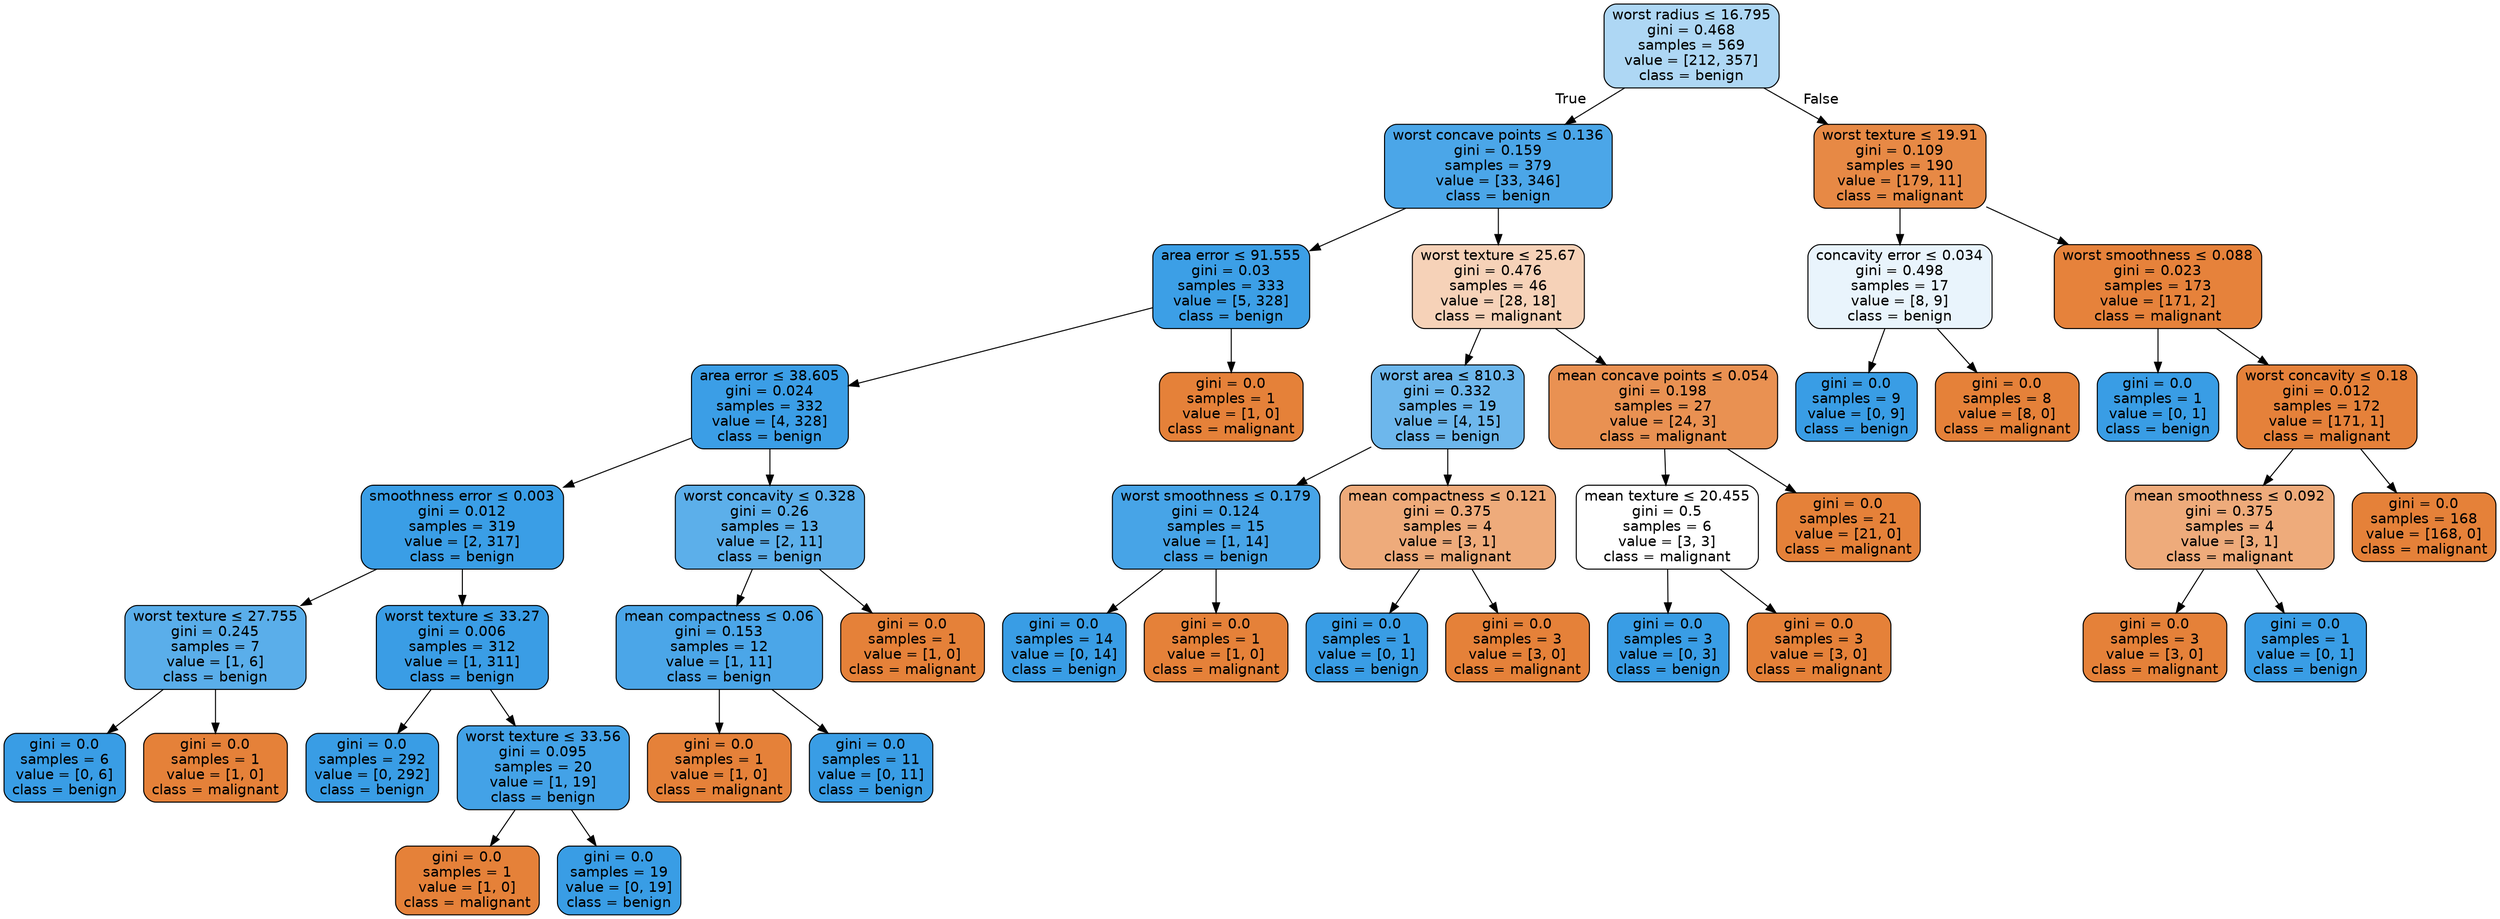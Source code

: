 digraph Tree {
node [shape=box, style="filled, rounded", color="black", fontname=helvetica] ;
edge [fontname=helvetica] ;
0 [label=<worst radius &le; 16.795<br/>gini = 0.468<br/>samples = 569<br/>value = [212, 357]<br/>class = benign>, fillcolor="#399de568"] ;
1 [label=<worst concave points &le; 0.136<br/>gini = 0.159<br/>samples = 379<br/>value = [33, 346]<br/>class = benign>, fillcolor="#399de5e7"] ;
0 -> 1 [labeldistance=2.5, labelangle=45, headlabel="True"] ;
2 [label=<area error &le; 91.555<br/>gini = 0.03<br/>samples = 333<br/>value = [5, 328]<br/>class = benign>, fillcolor="#399de5fb"] ;
1 -> 2 ;
3 [label=<area error &le; 38.605<br/>gini = 0.024<br/>samples = 332<br/>value = [4, 328]<br/>class = benign>, fillcolor="#399de5fc"] ;
2 -> 3 ;
4 [label=<smoothness error &le; 0.003<br/>gini = 0.012<br/>samples = 319<br/>value = [2, 317]<br/>class = benign>, fillcolor="#399de5fd"] ;
3 -> 4 ;
5 [label=<worst texture &le; 27.755<br/>gini = 0.245<br/>samples = 7<br/>value = [1, 6]<br/>class = benign>, fillcolor="#399de5d4"] ;
4 -> 5 ;
6 [label=<gini = 0.0<br/>samples = 6<br/>value = [0, 6]<br/>class = benign>, fillcolor="#399de5ff"] ;
5 -> 6 ;
7 [label=<gini = 0.0<br/>samples = 1<br/>value = [1, 0]<br/>class = malignant>, fillcolor="#e58139ff"] ;
5 -> 7 ;
8 [label=<worst texture &le; 33.27<br/>gini = 0.006<br/>samples = 312<br/>value = [1, 311]<br/>class = benign>, fillcolor="#399de5fe"] ;
4 -> 8 ;
9 [label=<gini = 0.0<br/>samples = 292<br/>value = [0, 292]<br/>class = benign>, fillcolor="#399de5ff"] ;
8 -> 9 ;
10 [label=<worst texture &le; 33.56<br/>gini = 0.095<br/>samples = 20<br/>value = [1, 19]<br/>class = benign>, fillcolor="#399de5f2"] ;
8 -> 10 ;
11 [label=<gini = 0.0<br/>samples = 1<br/>value = [1, 0]<br/>class = malignant>, fillcolor="#e58139ff"] ;
10 -> 11 ;
12 [label=<gini = 0.0<br/>samples = 19<br/>value = [0, 19]<br/>class = benign>, fillcolor="#399de5ff"] ;
10 -> 12 ;
13 [label=<worst concavity &le; 0.328<br/>gini = 0.26<br/>samples = 13<br/>value = [2, 11]<br/>class = benign>, fillcolor="#399de5d1"] ;
3 -> 13 ;
14 [label=<mean compactness &le; 0.06<br/>gini = 0.153<br/>samples = 12<br/>value = [1, 11]<br/>class = benign>, fillcolor="#399de5e8"] ;
13 -> 14 ;
15 [label=<gini = 0.0<br/>samples = 1<br/>value = [1, 0]<br/>class = malignant>, fillcolor="#e58139ff"] ;
14 -> 15 ;
16 [label=<gini = 0.0<br/>samples = 11<br/>value = [0, 11]<br/>class = benign>, fillcolor="#399de5ff"] ;
14 -> 16 ;
17 [label=<gini = 0.0<br/>samples = 1<br/>value = [1, 0]<br/>class = malignant>, fillcolor="#e58139ff"] ;
13 -> 17 ;
18 [label=<gini = 0.0<br/>samples = 1<br/>value = [1, 0]<br/>class = malignant>, fillcolor="#e58139ff"] ;
2 -> 18 ;
19 [label=<worst texture &le; 25.67<br/>gini = 0.476<br/>samples = 46<br/>value = [28, 18]<br/>class = malignant>, fillcolor="#e581395b"] ;
1 -> 19 ;
20 [label=<worst area &le; 810.3<br/>gini = 0.332<br/>samples = 19<br/>value = [4, 15]<br/>class = benign>, fillcolor="#399de5bb"] ;
19 -> 20 ;
21 [label=<worst smoothness &le; 0.179<br/>gini = 0.124<br/>samples = 15<br/>value = [1, 14]<br/>class = benign>, fillcolor="#399de5ed"] ;
20 -> 21 ;
22 [label=<gini = 0.0<br/>samples = 14<br/>value = [0, 14]<br/>class = benign>, fillcolor="#399de5ff"] ;
21 -> 22 ;
23 [label=<gini = 0.0<br/>samples = 1<br/>value = [1, 0]<br/>class = malignant>, fillcolor="#e58139ff"] ;
21 -> 23 ;
24 [label=<mean compactness &le; 0.121<br/>gini = 0.375<br/>samples = 4<br/>value = [3, 1]<br/>class = malignant>, fillcolor="#e58139aa"] ;
20 -> 24 ;
25 [label=<gini = 0.0<br/>samples = 1<br/>value = [0, 1]<br/>class = benign>, fillcolor="#399de5ff"] ;
24 -> 25 ;
26 [label=<gini = 0.0<br/>samples = 3<br/>value = [3, 0]<br/>class = malignant>, fillcolor="#e58139ff"] ;
24 -> 26 ;
27 [label=<mean concave points &le; 0.054<br/>gini = 0.198<br/>samples = 27<br/>value = [24, 3]<br/>class = malignant>, fillcolor="#e58139df"] ;
19 -> 27 ;
28 [label=<mean texture &le; 20.455<br/>gini = 0.5<br/>samples = 6<br/>value = [3, 3]<br/>class = malignant>, fillcolor="#e5813900"] ;
27 -> 28 ;
29 [label=<gini = 0.0<br/>samples = 3<br/>value = [0, 3]<br/>class = benign>, fillcolor="#399de5ff"] ;
28 -> 29 ;
30 [label=<gini = 0.0<br/>samples = 3<br/>value = [3, 0]<br/>class = malignant>, fillcolor="#e58139ff"] ;
28 -> 30 ;
31 [label=<gini = 0.0<br/>samples = 21<br/>value = [21, 0]<br/>class = malignant>, fillcolor="#e58139ff"] ;
27 -> 31 ;
32 [label=<worst texture &le; 19.91<br/>gini = 0.109<br/>samples = 190<br/>value = [179, 11]<br/>class = malignant>, fillcolor="#e58139ef"] ;
0 -> 32 [labeldistance=2.5, labelangle=-45, headlabel="False"] ;
33 [label=<concavity error &le; 0.034<br/>gini = 0.498<br/>samples = 17<br/>value = [8, 9]<br/>class = benign>, fillcolor="#399de51c"] ;
32 -> 33 ;
34 [label=<gini = 0.0<br/>samples = 9<br/>value = [0, 9]<br/>class = benign>, fillcolor="#399de5ff"] ;
33 -> 34 ;
35 [label=<gini = 0.0<br/>samples = 8<br/>value = [8, 0]<br/>class = malignant>, fillcolor="#e58139ff"] ;
33 -> 35 ;
36 [label=<worst smoothness &le; 0.088<br/>gini = 0.023<br/>samples = 173<br/>value = [171, 2]<br/>class = malignant>, fillcolor="#e58139fc"] ;
32 -> 36 ;
37 [label=<gini = 0.0<br/>samples = 1<br/>value = [0, 1]<br/>class = benign>, fillcolor="#399de5ff"] ;
36 -> 37 ;
38 [label=<worst concavity &le; 0.18<br/>gini = 0.012<br/>samples = 172<br/>value = [171, 1]<br/>class = malignant>, fillcolor="#e58139fe"] ;
36 -> 38 ;
39 [label=<mean smoothness &le; 0.092<br/>gini = 0.375<br/>samples = 4<br/>value = [3, 1]<br/>class = malignant>, fillcolor="#e58139aa"] ;
38 -> 39 ;
40 [label=<gini = 0.0<br/>samples = 3<br/>value = [3, 0]<br/>class = malignant>, fillcolor="#e58139ff"] ;
39 -> 40 ;
41 [label=<gini = 0.0<br/>samples = 1<br/>value = [0, 1]<br/>class = benign>, fillcolor="#399de5ff"] ;
39 -> 41 ;
42 [label=<gini = 0.0<br/>samples = 168<br/>value = [168, 0]<br/>class = malignant>, fillcolor="#e58139ff"] ;
38 -> 42 ;
}
